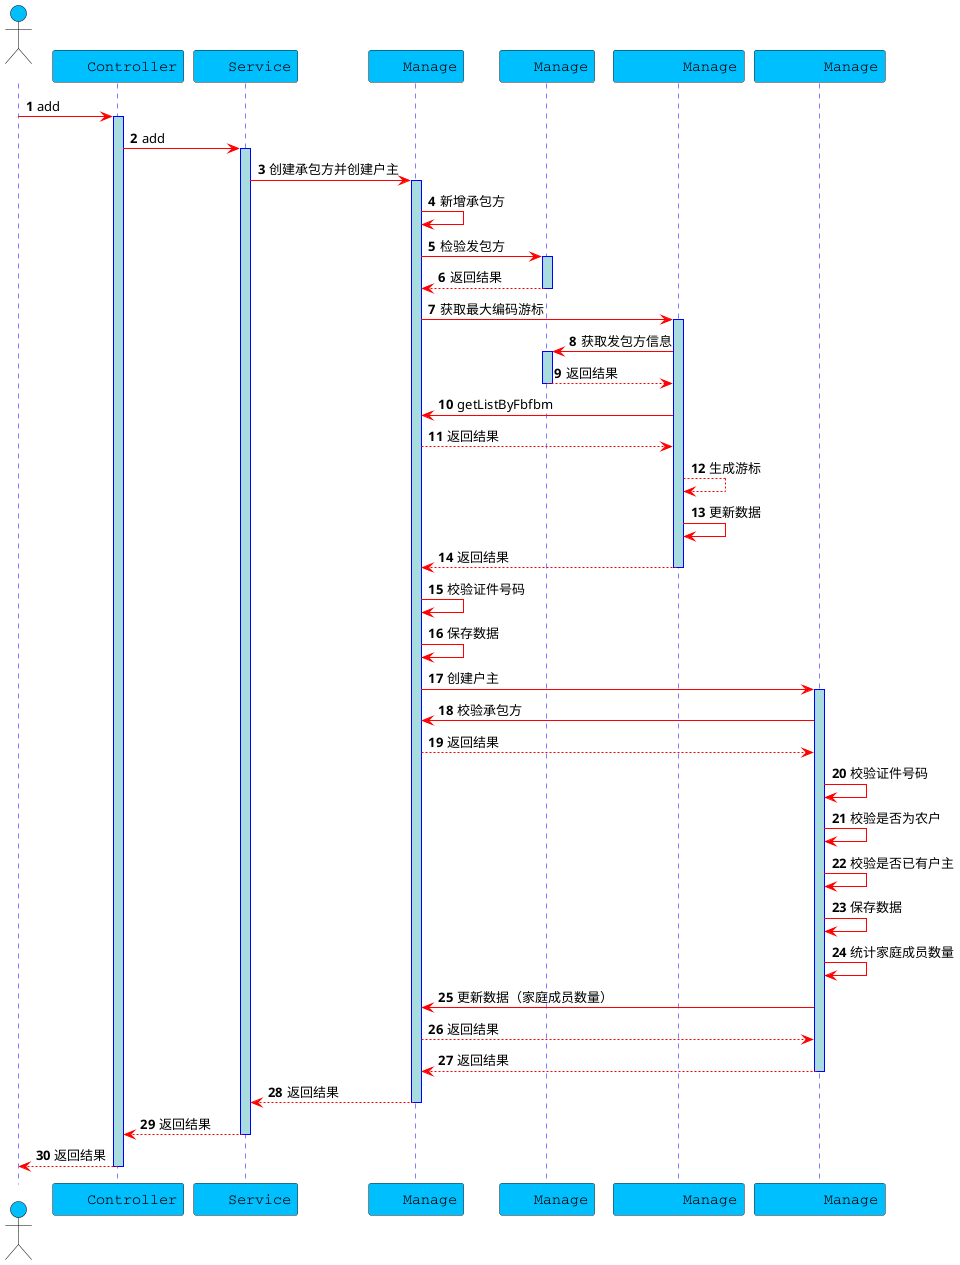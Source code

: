 @startuml
skinparam sequence {
ArrowColor red
ActorBorderColor black
LifeLineBorderColor blue
LifeLineBackgroundColor #A9DCDF


ParticipantBackgroundColor DeepSkyBlue
ParticipantFontName Courier
ParticipantFontSize 15
ParticipantFontColor black

ActorBackgroundColor DeepSkyBlue
ActorFontColor black
ActorFontSize 15
ActorFontName Courier
}
autonumber
actor 科员
科员 -> 承包方Controller : add
activate 承包方Controller
承包方Controller -> 承包方Service : add
activate 承包方Service
承包方Service -> 承包方Manage : 创建承包方并创建户主
activate 承包方Manage
承包方Manage -> 承包方Manage : 新增承包方

承包方Manage -> 发包方Manage : 检验发包方
activate 发包方Manage
发包方Manage --> 承包方Manage :返回结果
deactivate 发包方Manage

承包方Manage -> 承包方编码游标Manage : 获取最大编码游标
activate 承包方编码游标Manage
承包方编码游标Manage -> 发包方Manage : 获取发包方信息
activate 发包方Manage
发包方Manage --> 承包方编码游标Manage:返回结果
deactivate 发包方Manage
承包方编码游标Manage -> 承包方Manage : getListByFbfbm

承包方Manage --> 承包方编码游标Manage :返回结果
承包方编码游标Manage --> 承包方编码游标Manage :生成游标
承包方编码游标Manage -> 承包方编码游标Manage : 更新数据

承包方编码游标Manage --> 承包方Manage:返回结果
deactivate 承包方编码游标Manage
承包方Manage -> 承包方Manage : 校验证件号码

承包方Manage -> 承包方Manage :保存数据


承包方Manage -> 承包方家庭成员Manage : 创建户主
activate 承包方家庭成员Manage
承包方家庭成员Manage -> 承包方Manage : 校验承包方

承包方Manage --> 承包方家庭成员Manage:返回结果

承包方家庭成员Manage -> 承包方家庭成员Manage : 校验证件号码

承包方家庭成员Manage -> 承包方家庭成员Manage : 校验是否为农户
承包方家庭成员Manage -> 承包方家庭成员Manage : 校验是否已有户主

承包方家庭成员Manage -> 承包方家庭成员Manage : 保存数据

承包方家庭成员Manage -> 承包方家庭成员Manage : 统计家庭成员数量
承包方家庭成员Manage -> 承包方Manage : 更新数据（家庭成员数量）

承包方Manage --> 承包方家庭成员Manage :返回结果
承包方家庭成员Manage --> 承包方Manage : 返回结果
deactivate 承包方家庭成员Manage

deactivate 承包方家庭成员Manage
承包方Manage --> 承包方Service:返回结果
deactivate 承包方Manage
承包方Service --> 承包方Controller:返回结果
deactivate 承包方Service
承包方Controller-->科员:返回结果
deactivate 承包方Controller
@enduml